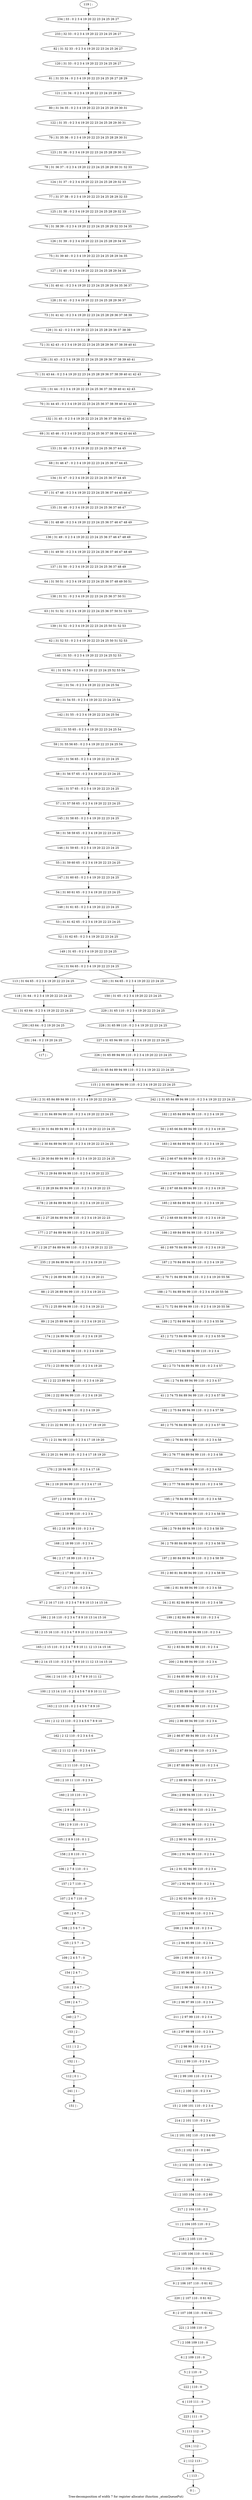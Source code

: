 digraph G {
graph [label="Tree-decomposition of width 7 for register allocator (function _atomQueuePut)"]
0[label="0 | : "];
1[label="1 | 113 : "];
2[label="2 | 112 113 : "];
3[label="3 | 111 112 : 0 "];
4[label="4 | 110 111 : 0 "];
5[label="5 | 2 110 : 0 "];
6[label="6 | 2 109 110 : 0 "];
7[label="7 | 2 108 109 110 : 0 "];
8[label="8 | 2 107 108 110 : 0 61 62 "];
9[label="9 | 2 106 107 110 : 0 61 62 "];
10[label="10 | 2 105 106 110 : 0 61 62 "];
11[label="11 | 2 104 105 110 : 0 2 "];
12[label="12 | 2 103 104 110 : 0 2 60 "];
13[label="13 | 2 102 103 110 : 0 2 60 "];
14[label="14 | 2 101 102 110 : 0 2 3 4 60 "];
15[label="15 | 2 100 101 110 : 0 2 3 4 "];
16[label="16 | 2 99 100 110 : 0 2 3 4 "];
17[label="17 | 2 98 99 110 : 0 2 3 4 "];
18[label="18 | 2 97 98 99 110 : 0 2 3 4 "];
19[label="19 | 2 96 97 99 110 : 0 2 3 4 "];
20[label="20 | 2 95 96 99 110 : 0 2 3 4 "];
21[label="21 | 2 94 95 99 110 : 0 2 3 4 "];
22[label="22 | 2 93 94 99 110 : 0 2 3 4 "];
23[label="23 | 2 92 93 94 99 110 : 0 2 3 4 "];
24[label="24 | 2 91 92 94 99 110 : 0 2 3 4 "];
25[label="25 | 2 90 91 94 99 110 : 0 2 3 4 "];
26[label="26 | 2 89 90 94 99 110 : 0 2 3 4 "];
27[label="27 | 2 88 89 94 99 110 : 0 2 3 4 "];
28[label="28 | 2 87 88 89 94 99 110 : 0 2 3 4 "];
29[label="29 | 2 86 87 89 94 99 110 : 0 2 3 4 "];
30[label="30 | 2 85 86 89 94 99 110 : 0 2 3 4 "];
31[label="31 | 2 84 85 89 94 99 110 : 0 2 3 4 "];
32[label="32 | 2 83 84 89 94 99 110 : 0 2 3 4 "];
33[label="33 | 2 82 83 84 89 94 99 110 : 0 2 3 4 "];
34[label="34 | 2 81 82 84 89 94 99 110 : 0 2 3 4 58 "];
35[label="35 | 2 80 81 84 89 94 99 110 : 0 2 3 4 58 59 "];
36[label="36 | 2 79 80 84 89 94 99 110 : 0 2 3 4 58 59 "];
37[label="37 | 2 78 79 84 89 94 99 110 : 0 2 3 4 58 59 "];
38[label="38 | 2 77 78 84 89 94 99 110 : 0 2 3 4 58 "];
39[label="39 | 2 76 77 84 89 94 99 110 : 0 2 3 4 58 "];
40[label="40 | 2 75 76 84 89 94 99 110 : 0 2 3 4 57 58 "];
41[label="41 | 2 74 75 84 89 94 99 110 : 0 2 3 4 57 58 "];
42[label="42 | 2 73 74 84 89 94 99 110 : 0 2 3 4 57 "];
43[label="43 | 2 72 73 84 89 94 99 110 : 0 2 3 4 55 56 "];
44[label="44 | 2 71 72 84 89 94 99 110 : 0 2 3 4 19 20 55 56 "];
45[label="45 | 2 70 71 84 89 94 99 110 : 0 2 3 4 19 20 55 56 "];
46[label="46 | 2 69 70 84 89 94 99 110 : 0 2 3 4 19 20 "];
47[label="47 | 2 68 69 84 89 94 99 110 : 0 2 3 4 19 20 "];
48[label="48 | 2 67 68 84 89 94 99 110 : 0 2 3 4 19 20 "];
49[label="49 | 2 66 67 84 89 94 99 110 : 0 2 3 4 19 20 "];
50[label="50 | 2 65 66 84 89 94 99 110 : 0 2 3 4 19 20 "];
51[label="51 | 31 63 64 : 0 2 3 4 19 20 22 23 24 25 "];
52[label="52 | 31 62 65 : 0 2 3 4 19 20 22 23 24 25 "];
53[label="53 | 31 61 62 65 : 0 2 3 4 19 20 22 23 24 25 "];
54[label="54 | 31 60 61 65 : 0 2 3 4 19 20 22 23 24 25 "];
55[label="55 | 31 59 60 65 : 0 2 3 4 19 20 22 23 24 25 "];
56[label="56 | 31 58 59 65 : 0 2 3 4 19 20 22 23 24 25 "];
57[label="57 | 31 57 58 65 : 0 2 3 4 19 20 22 23 24 25 "];
58[label="58 | 31 56 57 65 : 0 2 3 4 19 20 22 23 24 25 "];
59[label="59 | 31 55 56 65 : 0 2 3 4 19 20 22 23 24 25 54 "];
60[label="60 | 31 54 55 : 0 2 3 4 19 20 22 23 24 25 54 "];
61[label="61 | 31 53 54 : 0 2 3 4 19 20 22 23 24 25 52 53 54 "];
62[label="62 | 31 52 53 : 0 2 3 4 19 20 22 23 24 25 50 51 52 53 "];
63[label="63 | 31 51 52 : 0 2 3 4 19 20 22 23 24 25 36 37 50 51 52 53 "];
64[label="64 | 31 50 51 : 0 2 3 4 19 20 22 23 24 25 36 37 48 49 50 51 "];
65[label="65 | 31 49 50 : 0 2 3 4 19 20 22 23 24 25 36 37 46 47 48 49 "];
66[label="66 | 31 48 49 : 0 2 3 4 19 20 22 23 24 25 36 37 46 47 48 49 "];
67[label="67 | 31 47 48 : 0 2 3 4 19 20 22 23 24 25 36 37 44 45 46 47 "];
68[label="68 | 31 46 47 : 0 2 3 4 19 20 22 23 24 25 36 37 44 45 "];
69[label="69 | 31 45 46 : 0 2 3 4 19 20 22 23 24 25 36 37 38 39 42 43 44 45 "];
70[label="70 | 31 44 45 : 0 2 3 4 19 20 22 23 24 25 36 37 38 39 40 41 42 43 "];
71[label="71 | 31 43 44 : 0 2 3 4 19 20 22 23 24 25 28 29 36 37 38 39 40 41 42 43 "];
72[label="72 | 31 42 43 : 0 2 3 4 19 20 22 23 24 25 28 29 36 37 38 39 40 41 "];
73[label="73 | 31 41 42 : 0 2 3 4 19 20 22 23 24 25 28 29 36 37 38 39 "];
74[label="74 | 31 40 41 : 0 2 3 4 19 20 22 23 24 25 28 29 34 35 36 37 "];
75[label="75 | 31 39 40 : 0 2 3 4 19 20 22 23 24 25 28 29 34 35 "];
76[label="76 | 31 38 39 : 0 2 3 4 19 20 22 23 24 25 28 29 32 33 34 35 "];
77[label="77 | 31 37 38 : 0 2 3 4 19 20 22 23 24 25 28 29 32 33 "];
78[label="78 | 31 36 37 : 0 2 3 4 19 20 22 23 24 25 28 29 30 31 32 33 "];
79[label="79 | 31 35 36 : 0 2 3 4 19 20 22 23 24 25 28 29 30 31 "];
80[label="80 | 31 34 35 : 0 2 3 4 19 20 22 23 24 25 28 29 30 31 "];
81[label="81 | 31 33 34 : 0 2 3 4 19 20 22 23 24 25 26 27 28 29 "];
82[label="82 | 31 32 33 : 0 2 3 4 19 20 22 23 24 25 26 27 "];
83[label="83 | 2 30 31 84 89 94 99 110 : 0 2 3 4 19 20 22 23 24 25 "];
84[label="84 | 2 29 30 84 89 94 99 110 : 0 2 3 4 19 20 22 23 24 25 "];
85[label="85 | 2 28 29 84 89 94 99 110 : 0 2 3 4 19 20 22 23 "];
86[label="86 | 2 27 28 84 89 94 99 110 : 0 2 3 4 19 20 22 23 "];
87[label="87 | 2 26 27 84 89 94 99 110 : 0 2 3 4 19 20 21 22 23 "];
88[label="88 | 2 25 26 89 94 99 110 : 0 2 3 4 19 20 21 "];
89[label="89 | 2 24 25 89 94 99 110 : 0 2 3 4 19 20 21 "];
90[label="90 | 2 23 24 89 94 99 110 : 0 2 3 4 19 20 "];
91[label="91 | 2 22 23 89 94 99 110 : 0 2 3 4 19 20 "];
92[label="92 | 2 21 22 94 99 110 : 0 2 3 4 17 18 19 20 "];
93[label="93 | 2 20 21 94 99 110 : 0 2 3 4 17 18 19 20 "];
94[label="94 | 2 19 20 94 99 110 : 0 2 3 4 17 18 "];
95[label="95 | 2 18 19 99 110 : 0 2 3 4 "];
96[label="96 | 2 17 18 99 110 : 0 2 3 4 "];
97[label="97 | 2 16 17 110 : 0 2 3 4 7 8 9 10 13 14 15 16 "];
98[label="98 | 2 15 16 110 : 0 2 3 4 7 8 9 10 11 12 13 14 15 16 "];
99[label="99 | 2 14 15 110 : 0 2 3 4 7 8 9 10 11 12 13 14 15 16 "];
100[label="100 | 2 13 14 110 : 0 2 3 4 5 6 7 8 9 10 11 12 "];
101[label="101 | 2 12 13 110 : 0 2 3 4 5 6 7 8 9 10 "];
102[label="102 | 2 11 12 110 : 0 2 3 4 5 6 "];
103[label="103 | 2 10 11 110 : 0 2 3 4 "];
104[label="104 | 2 9 10 110 : 0 1 2 "];
105[label="105 | 2 8 9 110 : 0 1 2 "];
106[label="106 | 2 7 8 110 : 0 1 "];
107[label="107 | 2 6 7 110 : 0 "];
108[label="108 | 2 5 6 7 : 0 "];
109[label="109 | 2 4 5 7 : 0 "];
110[label="110 | 2 3 4 7 : "];
111[label="111 | 1 2 : "];
112[label="112 | 0 1 : "];
113[label="113 | 31 64 65 : 0 2 3 4 19 20 22 23 24 25 "];
114[label="114 | 31 64 65 : 0 2 3 4 19 20 22 23 24 25 "];
115[label="115 | 2 31 65 84 89 94 99 110 : 0 2 3 4 19 20 22 23 24 25 "];
116[label="116 | 2 31 65 84 89 94 99 110 : 0 2 3 4 19 20 22 23 24 25 "];
117[label="117 | : "];
118[label="118 | 31 64 : 0 2 3 4 19 20 22 23 24 25 "];
119[label="119 | : "];
120[label="120 | 31 33 : 0 2 3 4 19 20 22 23 24 25 26 27 "];
121[label="121 | 31 34 : 0 2 3 4 19 20 22 23 24 25 28 29 "];
122[label="122 | 31 35 : 0 2 3 4 19 20 22 23 24 25 28 29 30 31 "];
123[label="123 | 31 36 : 0 2 3 4 19 20 22 23 24 25 28 29 30 31 "];
124[label="124 | 31 37 : 0 2 3 4 19 20 22 23 24 25 28 29 32 33 "];
125[label="125 | 31 38 : 0 2 3 4 19 20 22 23 24 25 28 29 32 33 "];
126[label="126 | 31 39 : 0 2 3 4 19 20 22 23 24 25 28 29 34 35 "];
127[label="127 | 31 40 : 0 2 3 4 19 20 22 23 24 25 28 29 34 35 "];
128[label="128 | 31 41 : 0 2 3 4 19 20 22 23 24 25 28 29 36 37 "];
129[label="129 | 31 42 : 0 2 3 4 19 20 22 23 24 25 28 29 36 37 38 39 "];
130[label="130 | 31 43 : 0 2 3 4 19 20 22 23 24 25 28 29 36 37 38 39 40 41 "];
131[label="131 | 31 44 : 0 2 3 4 19 20 22 23 24 25 36 37 38 39 40 41 42 43 "];
132[label="132 | 31 45 : 0 2 3 4 19 20 22 23 24 25 36 37 38 39 42 43 "];
133[label="133 | 31 46 : 0 2 3 4 19 20 22 23 24 25 36 37 44 45 "];
134[label="134 | 31 47 : 0 2 3 4 19 20 22 23 24 25 36 37 44 45 "];
135[label="135 | 31 48 : 0 2 3 4 19 20 22 23 24 25 36 37 46 47 "];
136[label="136 | 31 49 : 0 2 3 4 19 20 22 23 24 25 36 37 46 47 48 49 "];
137[label="137 | 31 50 : 0 2 3 4 19 20 22 23 24 25 36 37 48 49 "];
138[label="138 | 31 51 : 0 2 3 4 19 20 22 23 24 25 36 37 50 51 "];
139[label="139 | 31 52 : 0 2 3 4 19 20 22 23 24 25 50 51 52 53 "];
140[label="140 | 31 53 : 0 2 3 4 19 20 22 23 24 25 52 53 "];
141[label="141 | 31 54 : 0 2 3 4 19 20 22 23 24 25 54 "];
142[label="142 | 31 55 : 0 2 3 4 19 20 22 23 24 25 54 "];
143[label="143 | 31 56 65 : 0 2 3 4 19 20 22 23 24 25 "];
144[label="144 | 31 57 65 : 0 2 3 4 19 20 22 23 24 25 "];
145[label="145 | 31 58 65 : 0 2 3 4 19 20 22 23 24 25 "];
146[label="146 | 31 59 65 : 0 2 3 4 19 20 22 23 24 25 "];
147[label="147 | 31 60 65 : 0 2 3 4 19 20 22 23 24 25 "];
148[label="148 | 31 61 65 : 0 2 3 4 19 20 22 23 24 25 "];
149[label="149 | 31 65 : 0 2 3 4 19 20 22 23 24 25 "];
150[label="150 | 31 65 : 0 2 3 4 19 20 22 23 24 25 "];
151[label="151 | : "];
152[label="152 | 1 : "];
153[label="153 | 2 : "];
154[label="154 | 2 4 7 : "];
155[label="155 | 2 5 7 : 0 "];
156[label="156 | 2 6 7 : 0 "];
157[label="157 | 2 7 110 : 0 "];
158[label="158 | 2 8 110 : 0 1 "];
159[label="159 | 2 9 110 : 0 1 2 "];
160[label="160 | 2 10 110 : 0 2 "];
161[label="161 | 2 11 110 : 0 2 3 4 "];
162[label="162 | 2 12 110 : 0 2 3 4 5 6 "];
163[label="163 | 2 13 110 : 0 2 3 4 5 6 7 8 9 10 "];
164[label="164 | 2 14 110 : 0 2 3 4 7 8 9 10 11 12 "];
165[label="165 | 2 15 110 : 0 2 3 4 7 8 9 10 11 12 13 14 15 16 "];
166[label="166 | 2 16 110 : 0 2 3 4 7 8 9 10 13 14 15 16 "];
167[label="167 | 2 17 110 : 0 2 3 4 "];
168[label="168 | 2 18 99 110 : 0 2 3 4 "];
169[label="169 | 2 19 99 110 : 0 2 3 4 "];
170[label="170 | 2 20 94 99 110 : 0 2 3 4 17 18 "];
171[label="171 | 2 21 94 99 110 : 0 2 3 4 17 18 19 20 "];
172[label="172 | 2 22 94 99 110 : 0 2 3 4 19 20 "];
173[label="173 | 2 23 89 94 99 110 : 0 2 3 4 19 20 "];
174[label="174 | 2 24 89 94 99 110 : 0 2 3 4 19 20 "];
175[label="175 | 2 25 89 94 99 110 : 0 2 3 4 19 20 21 "];
176[label="176 | 2 26 89 94 99 110 : 0 2 3 4 19 20 21 "];
177[label="177 | 2 27 84 89 94 99 110 : 0 2 3 4 19 20 22 23 "];
178[label="178 | 2 28 84 89 94 99 110 : 0 2 3 4 19 20 22 23 "];
179[label="179 | 2 29 84 89 94 99 110 : 0 2 3 4 19 20 22 23 "];
180[label="180 | 2 30 84 89 94 99 110 : 0 2 3 4 19 20 22 23 24 25 "];
181[label="181 | 2 31 84 89 94 99 110 : 0 2 3 4 19 20 22 23 24 25 "];
182[label="182 | 2 65 84 89 94 99 110 : 0 2 3 4 19 20 "];
183[label="183 | 2 66 84 89 94 99 110 : 0 2 3 4 19 20 "];
184[label="184 | 2 67 84 89 94 99 110 : 0 2 3 4 19 20 "];
185[label="185 | 2 68 84 89 94 99 110 : 0 2 3 4 19 20 "];
186[label="186 | 2 69 84 89 94 99 110 : 0 2 3 4 19 20 "];
187[label="187 | 2 70 84 89 94 99 110 : 0 2 3 4 19 20 "];
188[label="188 | 2 71 84 89 94 99 110 : 0 2 3 4 19 20 55 56 "];
189[label="189 | 2 72 84 89 94 99 110 : 0 2 3 4 55 56 "];
190[label="190 | 2 73 84 89 94 99 110 : 0 2 3 4 "];
191[label="191 | 2 74 84 89 94 99 110 : 0 2 3 4 57 "];
192[label="192 | 2 75 84 89 94 99 110 : 0 2 3 4 57 58 "];
193[label="193 | 2 76 84 89 94 99 110 : 0 2 3 4 58 "];
194[label="194 | 2 77 84 89 94 99 110 : 0 2 3 4 58 "];
195[label="195 | 2 78 84 89 94 99 110 : 0 2 3 4 58 "];
196[label="196 | 2 79 84 89 94 99 110 : 0 2 3 4 58 59 "];
197[label="197 | 2 80 84 89 94 99 110 : 0 2 3 4 58 59 "];
198[label="198 | 2 81 84 89 94 99 110 : 0 2 3 4 58 "];
199[label="199 | 2 82 84 89 94 99 110 : 0 2 3 4 "];
200[label="200 | 2 84 89 94 99 110 : 0 2 3 4 "];
201[label="201 | 2 85 89 94 99 110 : 0 2 3 4 "];
202[label="202 | 2 86 89 94 99 110 : 0 2 3 4 "];
203[label="203 | 2 87 89 94 99 110 : 0 2 3 4 "];
204[label="204 | 2 89 94 99 110 : 0 2 3 4 "];
205[label="205 | 2 90 94 99 110 : 0 2 3 4 "];
206[label="206 | 2 91 94 99 110 : 0 2 3 4 "];
207[label="207 | 2 92 94 99 110 : 0 2 3 4 "];
208[label="208 | 2 94 99 110 : 0 2 3 4 "];
209[label="209 | 2 95 99 110 : 0 2 3 4 "];
210[label="210 | 2 96 99 110 : 0 2 3 4 "];
211[label="211 | 2 97 99 110 : 0 2 3 4 "];
212[label="212 | 2 99 110 : 0 2 3 4 "];
213[label="213 | 2 100 110 : 0 2 3 4 "];
214[label="214 | 2 101 110 : 0 2 3 4 "];
215[label="215 | 2 102 110 : 0 2 60 "];
216[label="216 | 2 103 110 : 0 2 60 "];
217[label="217 | 2 104 110 : 0 2 "];
218[label="218 | 2 105 110 : 0 "];
219[label="219 | 2 106 110 : 0 61 62 "];
220[label="220 | 2 107 110 : 0 61 62 "];
221[label="221 | 2 108 110 : 0 "];
222[label="222 | 110 : 0 "];
223[label="223 | 111 : 0 "];
224[label="224 | 112 : "];
225[label="225 | 31 65 84 89 94 99 110 : 0 2 3 4 19 20 22 23 24 25 "];
226[label="226 | 31 65 89 94 99 110 : 0 2 3 4 19 20 22 23 24 25 "];
227[label="227 | 31 65 94 99 110 : 0 2 3 4 19 20 22 23 24 25 "];
228[label="228 | 31 65 99 110 : 0 2 3 4 19 20 22 23 24 25 "];
229[label="229 | 31 65 110 : 0 2 3 4 19 20 22 23 24 25 "];
230[label="230 | 63 64 : 0 2 19 20 24 25 "];
231[label="231 | 64 : 0 2 19 20 24 25 "];
232[label="232 | 31 55 65 : 0 2 3 4 19 20 22 23 24 25 54 "];
233[label="233 | 32 33 : 0 2 3 4 19 20 22 23 24 25 26 27 "];
234[label="234 | 33 : 0 2 3 4 19 20 22 23 24 25 26 27 "];
235[label="235 | 2 26 84 89 94 99 110 : 0 2 3 4 19 20 21 "];
236[label="236 | 2 22 89 94 99 110 : 0 2 3 4 19 20 "];
237[label="237 | 2 19 94 99 110 : 0 2 3 4 "];
238[label="238 | 2 17 99 110 : 0 2 3 4 "];
239[label="239 | 2 4 7 : "];
240[label="240 | 2 7 : "];
241[label="241 | 1 : "];
242[label="242 | 2 31 65 84 89 94 99 110 : 0 2 3 4 19 20 22 23 24 25 "];
243[label="243 | 31 64 65 : 0 2 3 4 19 20 22 23 24 25 "];
118->51 ;
113->118 ;
152->112 ;
111->152 ;
153->111 ;
154->110 ;
109->154 ;
155->109 ;
108->155 ;
156->108 ;
107->156 ;
157->107 ;
106->157 ;
158->106 ;
105->158 ;
159->105 ;
104->159 ;
160->104 ;
103->160 ;
161->103 ;
102->161 ;
162->102 ;
101->162 ;
163->101 ;
100->163 ;
164->100 ;
99->164 ;
165->99 ;
98->165 ;
166->98 ;
97->166 ;
167->97 ;
168->96 ;
95->168 ;
169->95 ;
170->94 ;
93->170 ;
171->93 ;
92->171 ;
172->92 ;
173->91 ;
90->173 ;
174->90 ;
89->174 ;
175->89 ;
88->175 ;
176->88 ;
177->87 ;
86->177 ;
178->86 ;
85->178 ;
179->85 ;
84->179 ;
180->84 ;
83->180 ;
181->83 ;
116->181 ;
51->230 ;
231->117 ;
230->231 ;
235->176 ;
87->235 ;
236->172 ;
91->236 ;
237->169 ;
94->237 ;
238->167 ;
96->238 ;
110->239 ;
240->153 ;
239->240 ;
241->151 ;
112->241 ;
119->234 ;
234->233 ;
233->82 ;
82->120 ;
120->81 ;
81->121 ;
121->80 ;
80->122 ;
122->79 ;
79->123 ;
123->78 ;
78->124 ;
124->77 ;
77->125 ;
125->76 ;
76->126 ;
126->75 ;
75->127 ;
127->74 ;
74->128 ;
128->73 ;
73->129 ;
129->72 ;
72->130 ;
130->71 ;
71->131 ;
131->70 ;
70->132 ;
132->69 ;
69->133 ;
133->68 ;
68->134 ;
134->67 ;
67->135 ;
135->66 ;
66->136 ;
136->65 ;
65->137 ;
137->64 ;
64->138 ;
138->63 ;
63->139 ;
139->62 ;
62->140 ;
140->61 ;
61->141 ;
141->60 ;
60->142 ;
142->232 ;
232->59 ;
59->143 ;
143->58 ;
58->144 ;
144->57 ;
57->145 ;
145->56 ;
56->146 ;
146->55 ;
55->147 ;
147->54 ;
54->148 ;
148->53 ;
53->52 ;
52->149 ;
149->114 ;
150->229 ;
229->228 ;
228->227 ;
227->226 ;
226->225 ;
225->115 ;
182->50 ;
50->183 ;
183->49 ;
49->184 ;
184->48 ;
48->185 ;
185->47 ;
47->186 ;
186->46 ;
46->187 ;
187->45 ;
45->188 ;
188->44 ;
44->189 ;
189->43 ;
43->190 ;
190->42 ;
42->191 ;
191->41 ;
41->192 ;
192->40 ;
40->193 ;
193->39 ;
39->194 ;
194->38 ;
38->195 ;
195->37 ;
37->196 ;
196->36 ;
36->197 ;
197->35 ;
35->198 ;
198->34 ;
34->199 ;
199->33 ;
33->32 ;
32->200 ;
200->31 ;
31->201 ;
201->30 ;
30->202 ;
202->29 ;
29->203 ;
203->28 ;
28->27 ;
27->204 ;
204->26 ;
26->205 ;
205->25 ;
25->206 ;
206->24 ;
24->207 ;
207->23 ;
23->22 ;
22->208 ;
208->21 ;
21->209 ;
209->20 ;
20->210 ;
210->19 ;
19->211 ;
211->18 ;
18->17 ;
17->212 ;
212->16 ;
16->213 ;
213->15 ;
15->214 ;
214->14 ;
14->215 ;
215->13 ;
13->216 ;
216->12 ;
12->217 ;
217->11 ;
11->218 ;
218->10 ;
10->219 ;
219->9 ;
9->220 ;
220->8 ;
8->221 ;
221->7 ;
7->6 ;
6->5 ;
5->222 ;
222->4 ;
4->223 ;
223->3 ;
3->224 ;
224->2 ;
2->1 ;
1->0 ;
242->182 ;
243->150 ;
115->116 ;
115->242 ;
114->113 ;
114->243 ;
}

